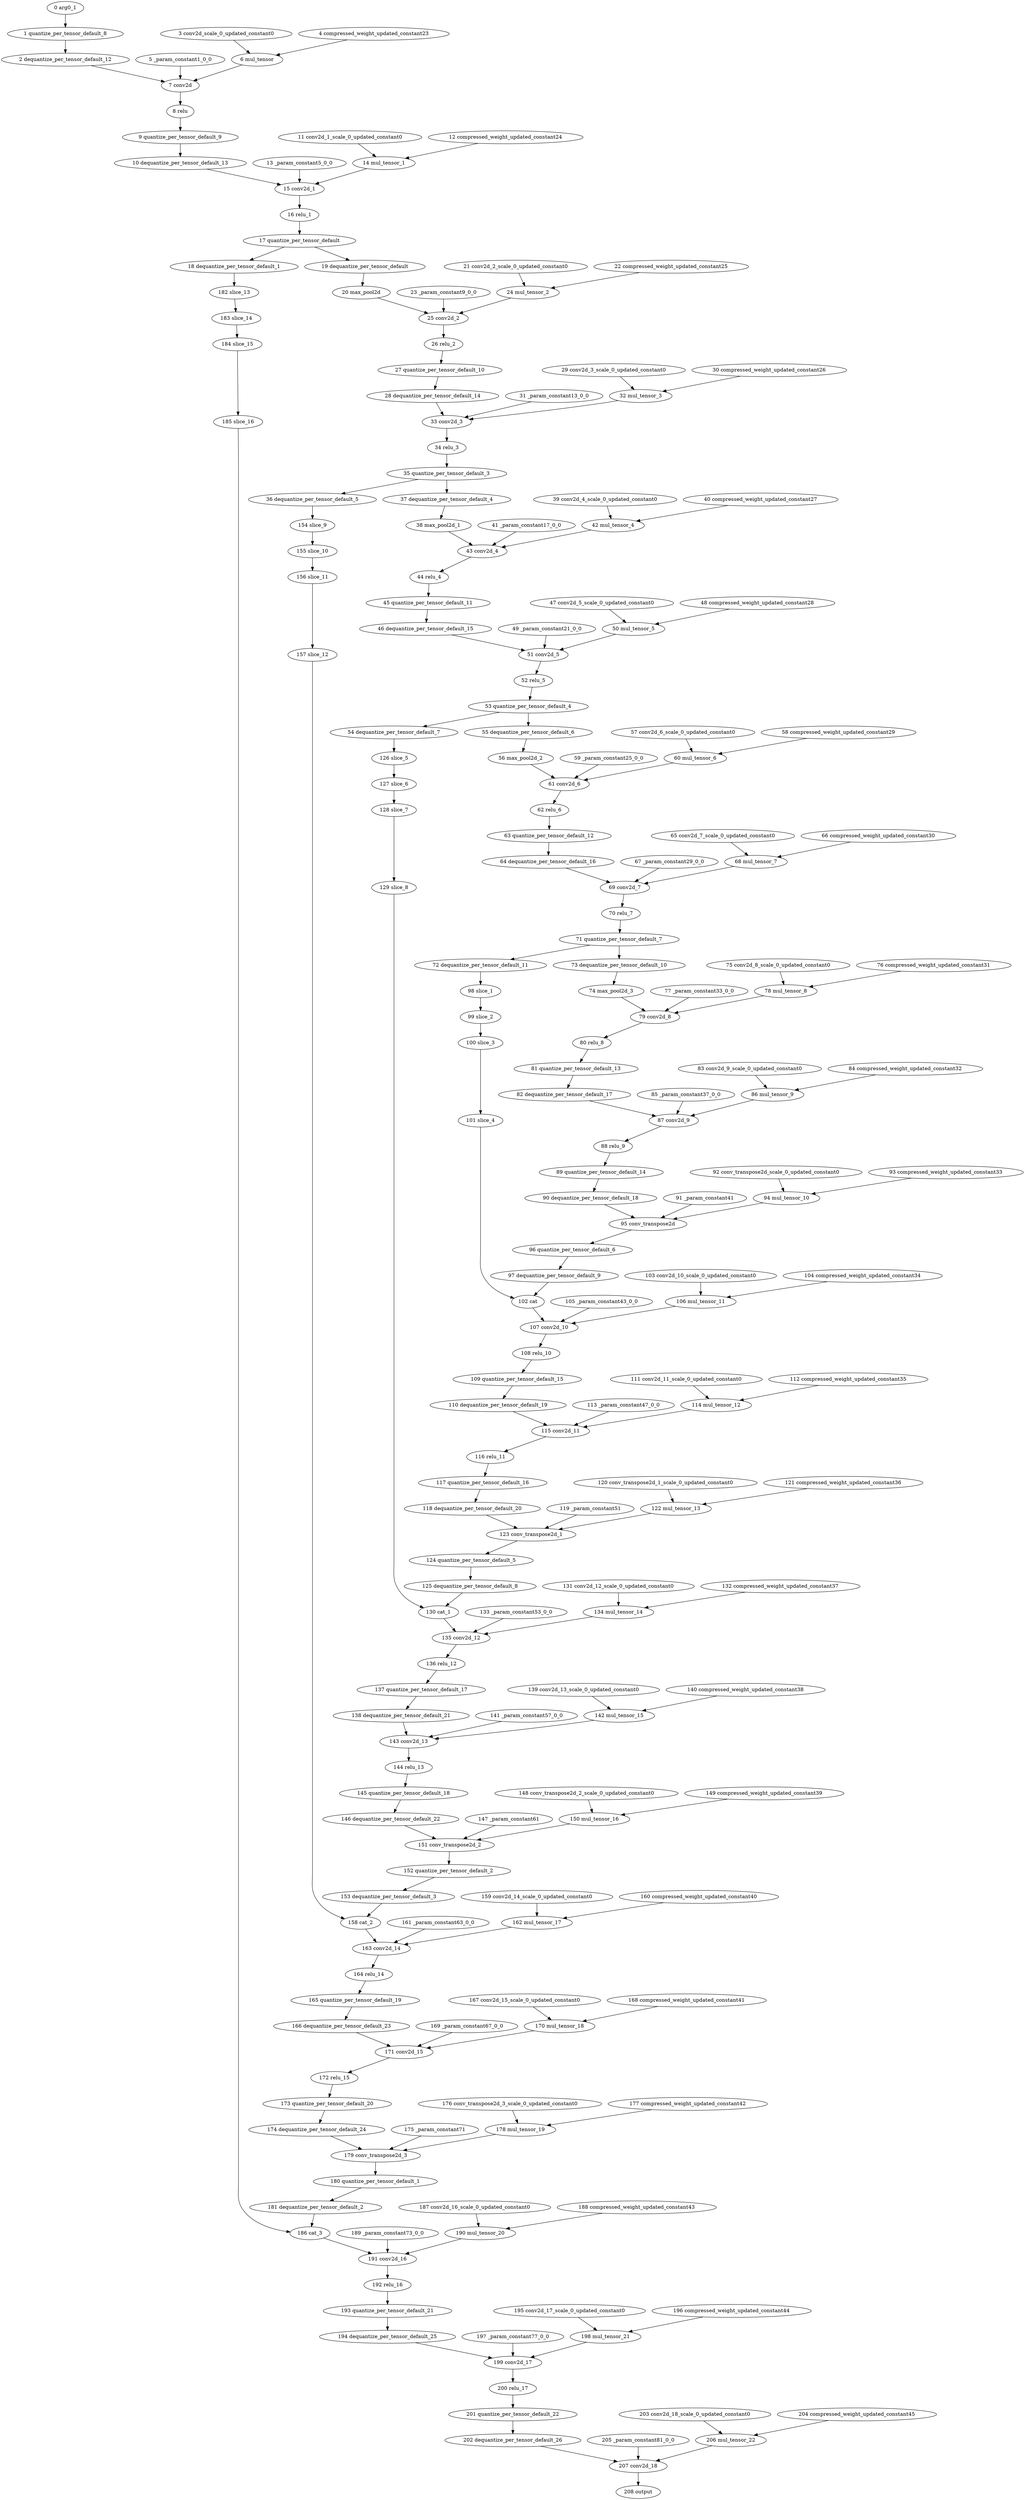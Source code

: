 strict digraph  {
"0 arg0_1" [id=0, type=input];
"1 quantize_per_tensor_default_8" [id=1, type=quantize_per_tensor];
"2 dequantize_per_tensor_default_12" [id=2, type=dequantize_per_tensor];
"3 conv2d_scale_0_updated_constant0" [id=3, type=get_attr];
"4 compressed_weight_updated_constant23" [id=4, type=get_attr];
"5 _param_constant1_0_0" [id=5, type=get_attr];
"6 mul_tensor" [id=6, type=mul];
"7 conv2d" [id=7, type=conv2d];
"8 relu" [id=8, type=relu];
"9 quantize_per_tensor_default_9" [id=9, type=quantize_per_tensor];
"10 dequantize_per_tensor_default_13" [id=10, type=dequantize_per_tensor];
"11 conv2d_1_scale_0_updated_constant0" [id=11, type=get_attr];
"12 compressed_weight_updated_constant24" [id=12, type=get_attr];
"13 _param_constant5_0_0" [id=13, type=get_attr];
"14 mul_tensor_1" [id=14, type=mul];
"15 conv2d_1" [id=15, type=conv2d];
"16 relu_1" [id=16, type=relu];
"17 quantize_per_tensor_default" [id=17, type=quantize_per_tensor];
"18 dequantize_per_tensor_default_1" [id=18, type=dequantize_per_tensor];
"19 dequantize_per_tensor_default" [id=19, type=dequantize_per_tensor];
"20 max_pool2d" [id=20, type=max_pool2d];
"21 conv2d_2_scale_0_updated_constant0" [id=21, type=get_attr];
"22 compressed_weight_updated_constant25" [id=22, type=get_attr];
"23 _param_constant9_0_0" [id=23, type=get_attr];
"24 mul_tensor_2" [id=24, type=mul];
"25 conv2d_2" [id=25, type=conv2d];
"26 relu_2" [id=26, type=relu];
"27 quantize_per_tensor_default_10" [id=27, type=quantize_per_tensor];
"28 dequantize_per_tensor_default_14" [id=28, type=dequantize_per_tensor];
"29 conv2d_3_scale_0_updated_constant0" [id=29, type=get_attr];
"30 compressed_weight_updated_constant26" [id=30, type=get_attr];
"31 _param_constant13_0_0" [id=31, type=get_attr];
"32 mul_tensor_3" [id=32, type=mul];
"33 conv2d_3" [id=33, type=conv2d];
"34 relu_3" [id=34, type=relu];
"35 quantize_per_tensor_default_3" [id=35, type=quantize_per_tensor];
"36 dequantize_per_tensor_default_5" [id=36, type=dequantize_per_tensor];
"37 dequantize_per_tensor_default_4" [id=37, type=dequantize_per_tensor];
"38 max_pool2d_1" [id=38, type=max_pool2d];
"39 conv2d_4_scale_0_updated_constant0" [id=39, type=get_attr];
"40 compressed_weight_updated_constant27" [id=40, type=get_attr];
"41 _param_constant17_0_0" [id=41, type=get_attr];
"42 mul_tensor_4" [id=42, type=mul];
"43 conv2d_4" [id=43, type=conv2d];
"44 relu_4" [id=44, type=relu];
"45 quantize_per_tensor_default_11" [id=45, type=quantize_per_tensor];
"46 dequantize_per_tensor_default_15" [id=46, type=dequantize_per_tensor];
"47 conv2d_5_scale_0_updated_constant0" [id=47, type=get_attr];
"48 compressed_weight_updated_constant28" [id=48, type=get_attr];
"49 _param_constant21_0_0" [id=49, type=get_attr];
"50 mul_tensor_5" [id=50, type=mul];
"51 conv2d_5" [id=51, type=conv2d];
"52 relu_5" [id=52, type=relu];
"53 quantize_per_tensor_default_4" [id=53, type=quantize_per_tensor];
"54 dequantize_per_tensor_default_7" [id=54, type=dequantize_per_tensor];
"55 dequantize_per_tensor_default_6" [id=55, type=dequantize_per_tensor];
"56 max_pool2d_2" [id=56, type=max_pool2d];
"57 conv2d_6_scale_0_updated_constant0" [id=57, type=get_attr];
"58 compressed_weight_updated_constant29" [id=58, type=get_attr];
"59 _param_constant25_0_0" [id=59, type=get_attr];
"60 mul_tensor_6" [id=60, type=mul];
"61 conv2d_6" [id=61, type=conv2d];
"62 relu_6" [id=62, type=relu];
"63 quantize_per_tensor_default_12" [id=63, type=quantize_per_tensor];
"64 dequantize_per_tensor_default_16" [id=64, type=dequantize_per_tensor];
"65 conv2d_7_scale_0_updated_constant0" [id=65, type=get_attr];
"66 compressed_weight_updated_constant30" [id=66, type=get_attr];
"67 _param_constant29_0_0" [id=67, type=get_attr];
"68 mul_tensor_7" [id=68, type=mul];
"69 conv2d_7" [id=69, type=conv2d];
"70 relu_7" [id=70, type=relu];
"71 quantize_per_tensor_default_7" [id=71, type=quantize_per_tensor];
"72 dequantize_per_tensor_default_11" [id=72, type=dequantize_per_tensor];
"73 dequantize_per_tensor_default_10" [id=73, type=dequantize_per_tensor];
"74 max_pool2d_3" [id=74, type=max_pool2d];
"75 conv2d_8_scale_0_updated_constant0" [id=75, type=get_attr];
"76 compressed_weight_updated_constant31" [id=76, type=get_attr];
"77 _param_constant33_0_0" [id=77, type=get_attr];
"78 mul_tensor_8" [id=78, type=mul];
"79 conv2d_8" [id=79, type=conv2d];
"80 relu_8" [id=80, type=relu];
"81 quantize_per_tensor_default_13" [id=81, type=quantize_per_tensor];
"82 dequantize_per_tensor_default_17" [id=82, type=dequantize_per_tensor];
"83 conv2d_9_scale_0_updated_constant0" [id=83, type=get_attr];
"84 compressed_weight_updated_constant32" [id=84, type=get_attr];
"85 _param_constant37_0_0" [id=85, type=get_attr];
"86 mul_tensor_9" [id=86, type=mul];
"87 conv2d_9" [id=87, type=conv2d];
"88 relu_9" [id=88, type=relu];
"89 quantize_per_tensor_default_14" [id=89, type=quantize_per_tensor];
"90 dequantize_per_tensor_default_18" [id=90, type=dequantize_per_tensor];
"91 _param_constant41" [id=91, type=get_attr];
"92 conv_transpose2d_scale_0_updated_constant0" [id=92, type=get_attr];
"93 compressed_weight_updated_constant33" [id=93, type=get_attr];
"94 mul_tensor_10" [id=94, type=mul];
"95 conv_transpose2d" [id=95, type=conv_transpose2d];
"96 quantize_per_tensor_default_6" [id=96, type=quantize_per_tensor];
"97 dequantize_per_tensor_default_9" [id=97, type=dequantize_per_tensor];
"98 slice_1" [id=98, type=slice];
"99 slice_2" [id=99, type=slice];
"100 slice_3" [id=100, type=slice];
"101 slice_4" [id=101, type=slice];
"102 cat" [id=102, type=cat];
"103 conv2d_10_scale_0_updated_constant0" [id=103, type=get_attr];
"104 compressed_weight_updated_constant34" [id=104, type=get_attr];
"105 _param_constant43_0_0" [id=105, type=get_attr];
"106 mul_tensor_11" [id=106, type=mul];
"107 conv2d_10" [id=107, type=conv2d];
"108 relu_10" [id=108, type=relu];
"109 quantize_per_tensor_default_15" [id=109, type=quantize_per_tensor];
"110 dequantize_per_tensor_default_19" [id=110, type=dequantize_per_tensor];
"111 conv2d_11_scale_0_updated_constant0" [id=111, type=get_attr];
"112 compressed_weight_updated_constant35" [id=112, type=get_attr];
"113 _param_constant47_0_0" [id=113, type=get_attr];
"114 mul_tensor_12" [id=114, type=mul];
"115 conv2d_11" [id=115, type=conv2d];
"116 relu_11" [id=116, type=relu];
"117 quantize_per_tensor_default_16" [id=117, type=quantize_per_tensor];
"118 dequantize_per_tensor_default_20" [id=118, type=dequantize_per_tensor];
"119 _param_constant51" [id=119, type=get_attr];
"120 conv_transpose2d_1_scale_0_updated_constant0" [id=120, type=get_attr];
"121 compressed_weight_updated_constant36" [id=121, type=get_attr];
"122 mul_tensor_13" [id=122, type=mul];
"123 conv_transpose2d_1" [id=123, type=conv_transpose2d];
"124 quantize_per_tensor_default_5" [id=124, type=quantize_per_tensor];
"125 dequantize_per_tensor_default_8" [id=125, type=dequantize_per_tensor];
"126 slice_5" [id=126, type=slice];
"127 slice_6" [id=127, type=slice];
"128 slice_7" [id=128, type=slice];
"129 slice_8" [id=129, type=slice];
"130 cat_1" [id=130, type=cat];
"131 conv2d_12_scale_0_updated_constant0" [id=131, type=get_attr];
"132 compressed_weight_updated_constant37" [id=132, type=get_attr];
"133 _param_constant53_0_0" [id=133, type=get_attr];
"134 mul_tensor_14" [id=134, type=mul];
"135 conv2d_12" [id=135, type=conv2d];
"136 relu_12" [id=136, type=relu];
"137 quantize_per_tensor_default_17" [id=137, type=quantize_per_tensor];
"138 dequantize_per_tensor_default_21" [id=138, type=dequantize_per_tensor];
"139 conv2d_13_scale_0_updated_constant0" [id=139, type=get_attr];
"140 compressed_weight_updated_constant38" [id=140, type=get_attr];
"141 _param_constant57_0_0" [id=141, type=get_attr];
"142 mul_tensor_15" [id=142, type=mul];
"143 conv2d_13" [id=143, type=conv2d];
"144 relu_13" [id=144, type=relu];
"145 quantize_per_tensor_default_18" [id=145, type=quantize_per_tensor];
"146 dequantize_per_tensor_default_22" [id=146, type=dequantize_per_tensor];
"147 _param_constant61" [id=147, type=get_attr];
"148 conv_transpose2d_2_scale_0_updated_constant0" [id=148, type=get_attr];
"149 compressed_weight_updated_constant39" [id=149, type=get_attr];
"150 mul_tensor_16" [id=150, type=mul];
"151 conv_transpose2d_2" [id=151, type=conv_transpose2d];
"152 quantize_per_tensor_default_2" [id=152, type=quantize_per_tensor];
"153 dequantize_per_tensor_default_3" [id=153, type=dequantize_per_tensor];
"154 slice_9" [id=154, type=slice];
"155 slice_10" [id=155, type=slice];
"156 slice_11" [id=156, type=slice];
"157 slice_12" [id=157, type=slice];
"158 cat_2" [id=158, type=cat];
"159 conv2d_14_scale_0_updated_constant0" [id=159, type=get_attr];
"160 compressed_weight_updated_constant40" [id=160, type=get_attr];
"161 _param_constant63_0_0" [id=161, type=get_attr];
"162 mul_tensor_17" [id=162, type=mul];
"163 conv2d_14" [id=163, type=conv2d];
"164 relu_14" [id=164, type=relu];
"165 quantize_per_tensor_default_19" [id=165, type=quantize_per_tensor];
"166 dequantize_per_tensor_default_23" [id=166, type=dequantize_per_tensor];
"167 conv2d_15_scale_0_updated_constant0" [id=167, type=get_attr];
"168 compressed_weight_updated_constant41" [id=168, type=get_attr];
"169 _param_constant67_0_0" [id=169, type=get_attr];
"170 mul_tensor_18" [id=170, type=mul];
"171 conv2d_15" [id=171, type=conv2d];
"172 relu_15" [id=172, type=relu];
"173 quantize_per_tensor_default_20" [id=173, type=quantize_per_tensor];
"174 dequantize_per_tensor_default_24" [id=174, type=dequantize_per_tensor];
"175 _param_constant71" [id=175, type=get_attr];
"176 conv_transpose2d_3_scale_0_updated_constant0" [id=176, type=get_attr];
"177 compressed_weight_updated_constant42" [id=177, type=get_attr];
"178 mul_tensor_19" [id=178, type=mul];
"179 conv_transpose2d_3" [id=179, type=conv_transpose2d];
"180 quantize_per_tensor_default_1" [id=180, type=quantize_per_tensor];
"181 dequantize_per_tensor_default_2" [id=181, type=dequantize_per_tensor];
"182 slice_13" [id=182, type=slice];
"183 slice_14" [id=183, type=slice];
"184 slice_15" [id=184, type=slice];
"185 slice_16" [id=185, type=slice];
"186 cat_3" [id=186, type=cat];
"187 conv2d_16_scale_0_updated_constant0" [id=187, type=get_attr];
"188 compressed_weight_updated_constant43" [id=188, type=get_attr];
"189 _param_constant73_0_0" [id=189, type=get_attr];
"190 mul_tensor_20" [id=190, type=mul];
"191 conv2d_16" [id=191, type=conv2d];
"192 relu_16" [id=192, type=relu];
"193 quantize_per_tensor_default_21" [id=193, type=quantize_per_tensor];
"194 dequantize_per_tensor_default_25" [id=194, type=dequantize_per_tensor];
"195 conv2d_17_scale_0_updated_constant0" [id=195, type=get_attr];
"196 compressed_weight_updated_constant44" [id=196, type=get_attr];
"197 _param_constant77_0_0" [id=197, type=get_attr];
"198 mul_tensor_21" [id=198, type=mul];
"199 conv2d_17" [id=199, type=conv2d];
"200 relu_17" [id=200, type=relu];
"201 quantize_per_tensor_default_22" [id=201, type=quantize_per_tensor];
"202 dequantize_per_tensor_default_26" [id=202, type=dequantize_per_tensor];
"203 conv2d_18_scale_0_updated_constant0" [id=203, type=get_attr];
"204 compressed_weight_updated_constant45" [id=204, type=get_attr];
"205 _param_constant81_0_0" [id=205, type=get_attr];
"206 mul_tensor_22" [id=206, type=mul];
"207 conv2d_18" [id=207, type=conv2d];
"208 output" [id=208, type=output];
"0 arg0_1" -> "1 quantize_per_tensor_default_8";
"1 quantize_per_tensor_default_8" -> "2 dequantize_per_tensor_default_12";
"2 dequantize_per_tensor_default_12" -> "7 conv2d";
"3 conv2d_scale_0_updated_constant0" -> "6 mul_tensor";
"4 compressed_weight_updated_constant23" -> "6 mul_tensor";
"5 _param_constant1_0_0" -> "7 conv2d";
"6 mul_tensor" -> "7 conv2d";
"7 conv2d" -> "8 relu";
"8 relu" -> "9 quantize_per_tensor_default_9";
"9 quantize_per_tensor_default_9" -> "10 dequantize_per_tensor_default_13";
"10 dequantize_per_tensor_default_13" -> "15 conv2d_1";
"11 conv2d_1_scale_0_updated_constant0" -> "14 mul_tensor_1";
"12 compressed_weight_updated_constant24" -> "14 mul_tensor_1";
"13 _param_constant5_0_0" -> "15 conv2d_1";
"14 mul_tensor_1" -> "15 conv2d_1";
"15 conv2d_1" -> "16 relu_1";
"16 relu_1" -> "17 quantize_per_tensor_default";
"17 quantize_per_tensor_default" -> "18 dequantize_per_tensor_default_1";
"17 quantize_per_tensor_default" -> "19 dequantize_per_tensor_default";
"18 dequantize_per_tensor_default_1" -> "182 slice_13";
"19 dequantize_per_tensor_default" -> "20 max_pool2d";
"20 max_pool2d" -> "25 conv2d_2";
"21 conv2d_2_scale_0_updated_constant0" -> "24 mul_tensor_2";
"22 compressed_weight_updated_constant25" -> "24 mul_tensor_2";
"23 _param_constant9_0_0" -> "25 conv2d_2";
"24 mul_tensor_2" -> "25 conv2d_2";
"25 conv2d_2" -> "26 relu_2";
"26 relu_2" -> "27 quantize_per_tensor_default_10";
"27 quantize_per_tensor_default_10" -> "28 dequantize_per_tensor_default_14";
"28 dequantize_per_tensor_default_14" -> "33 conv2d_3";
"29 conv2d_3_scale_0_updated_constant0" -> "32 mul_tensor_3";
"30 compressed_weight_updated_constant26" -> "32 mul_tensor_3";
"31 _param_constant13_0_0" -> "33 conv2d_3";
"32 mul_tensor_3" -> "33 conv2d_3";
"33 conv2d_3" -> "34 relu_3";
"34 relu_3" -> "35 quantize_per_tensor_default_3";
"35 quantize_per_tensor_default_3" -> "36 dequantize_per_tensor_default_5";
"35 quantize_per_tensor_default_3" -> "37 dequantize_per_tensor_default_4";
"36 dequantize_per_tensor_default_5" -> "154 slice_9";
"37 dequantize_per_tensor_default_4" -> "38 max_pool2d_1";
"38 max_pool2d_1" -> "43 conv2d_4";
"39 conv2d_4_scale_0_updated_constant0" -> "42 mul_tensor_4";
"40 compressed_weight_updated_constant27" -> "42 mul_tensor_4";
"41 _param_constant17_0_0" -> "43 conv2d_4";
"42 mul_tensor_4" -> "43 conv2d_4";
"43 conv2d_4" -> "44 relu_4";
"44 relu_4" -> "45 quantize_per_tensor_default_11";
"45 quantize_per_tensor_default_11" -> "46 dequantize_per_tensor_default_15";
"46 dequantize_per_tensor_default_15" -> "51 conv2d_5";
"47 conv2d_5_scale_0_updated_constant0" -> "50 mul_tensor_5";
"48 compressed_weight_updated_constant28" -> "50 mul_tensor_5";
"49 _param_constant21_0_0" -> "51 conv2d_5";
"50 mul_tensor_5" -> "51 conv2d_5";
"51 conv2d_5" -> "52 relu_5";
"52 relu_5" -> "53 quantize_per_tensor_default_4";
"53 quantize_per_tensor_default_4" -> "54 dequantize_per_tensor_default_7";
"53 quantize_per_tensor_default_4" -> "55 dequantize_per_tensor_default_6";
"54 dequantize_per_tensor_default_7" -> "126 slice_5";
"55 dequantize_per_tensor_default_6" -> "56 max_pool2d_2";
"56 max_pool2d_2" -> "61 conv2d_6";
"57 conv2d_6_scale_0_updated_constant0" -> "60 mul_tensor_6";
"58 compressed_weight_updated_constant29" -> "60 mul_tensor_6";
"59 _param_constant25_0_0" -> "61 conv2d_6";
"60 mul_tensor_6" -> "61 conv2d_6";
"61 conv2d_6" -> "62 relu_6";
"62 relu_6" -> "63 quantize_per_tensor_default_12";
"63 quantize_per_tensor_default_12" -> "64 dequantize_per_tensor_default_16";
"64 dequantize_per_tensor_default_16" -> "69 conv2d_7";
"65 conv2d_7_scale_0_updated_constant0" -> "68 mul_tensor_7";
"66 compressed_weight_updated_constant30" -> "68 mul_tensor_7";
"67 _param_constant29_0_0" -> "69 conv2d_7";
"68 mul_tensor_7" -> "69 conv2d_7";
"69 conv2d_7" -> "70 relu_7";
"70 relu_7" -> "71 quantize_per_tensor_default_7";
"71 quantize_per_tensor_default_7" -> "72 dequantize_per_tensor_default_11";
"71 quantize_per_tensor_default_7" -> "73 dequantize_per_tensor_default_10";
"72 dequantize_per_tensor_default_11" -> "98 slice_1";
"73 dequantize_per_tensor_default_10" -> "74 max_pool2d_3";
"74 max_pool2d_3" -> "79 conv2d_8";
"75 conv2d_8_scale_0_updated_constant0" -> "78 mul_tensor_8";
"76 compressed_weight_updated_constant31" -> "78 mul_tensor_8";
"77 _param_constant33_0_0" -> "79 conv2d_8";
"78 mul_tensor_8" -> "79 conv2d_8";
"79 conv2d_8" -> "80 relu_8";
"80 relu_8" -> "81 quantize_per_tensor_default_13";
"81 quantize_per_tensor_default_13" -> "82 dequantize_per_tensor_default_17";
"82 dequantize_per_tensor_default_17" -> "87 conv2d_9";
"83 conv2d_9_scale_0_updated_constant0" -> "86 mul_tensor_9";
"84 compressed_weight_updated_constant32" -> "86 mul_tensor_9";
"85 _param_constant37_0_0" -> "87 conv2d_9";
"86 mul_tensor_9" -> "87 conv2d_9";
"87 conv2d_9" -> "88 relu_9";
"88 relu_9" -> "89 quantize_per_tensor_default_14";
"89 quantize_per_tensor_default_14" -> "90 dequantize_per_tensor_default_18";
"90 dequantize_per_tensor_default_18" -> "95 conv_transpose2d";
"91 _param_constant41" -> "95 conv_transpose2d";
"92 conv_transpose2d_scale_0_updated_constant0" -> "94 mul_tensor_10";
"93 compressed_weight_updated_constant33" -> "94 mul_tensor_10";
"94 mul_tensor_10" -> "95 conv_transpose2d";
"95 conv_transpose2d" -> "96 quantize_per_tensor_default_6";
"96 quantize_per_tensor_default_6" -> "97 dequantize_per_tensor_default_9";
"97 dequantize_per_tensor_default_9" -> "102 cat";
"98 slice_1" -> "99 slice_2";
"99 slice_2" -> "100 slice_3";
"100 slice_3" -> "101 slice_4";
"101 slice_4" -> "102 cat";
"102 cat" -> "107 conv2d_10";
"103 conv2d_10_scale_0_updated_constant0" -> "106 mul_tensor_11";
"104 compressed_weight_updated_constant34" -> "106 mul_tensor_11";
"105 _param_constant43_0_0" -> "107 conv2d_10";
"106 mul_tensor_11" -> "107 conv2d_10";
"107 conv2d_10" -> "108 relu_10";
"108 relu_10" -> "109 quantize_per_tensor_default_15";
"109 quantize_per_tensor_default_15" -> "110 dequantize_per_tensor_default_19";
"110 dequantize_per_tensor_default_19" -> "115 conv2d_11";
"111 conv2d_11_scale_0_updated_constant0" -> "114 mul_tensor_12";
"112 compressed_weight_updated_constant35" -> "114 mul_tensor_12";
"113 _param_constant47_0_0" -> "115 conv2d_11";
"114 mul_tensor_12" -> "115 conv2d_11";
"115 conv2d_11" -> "116 relu_11";
"116 relu_11" -> "117 quantize_per_tensor_default_16";
"117 quantize_per_tensor_default_16" -> "118 dequantize_per_tensor_default_20";
"118 dequantize_per_tensor_default_20" -> "123 conv_transpose2d_1";
"119 _param_constant51" -> "123 conv_transpose2d_1";
"120 conv_transpose2d_1_scale_0_updated_constant0" -> "122 mul_tensor_13";
"121 compressed_weight_updated_constant36" -> "122 mul_tensor_13";
"122 mul_tensor_13" -> "123 conv_transpose2d_1";
"123 conv_transpose2d_1" -> "124 quantize_per_tensor_default_5";
"124 quantize_per_tensor_default_5" -> "125 dequantize_per_tensor_default_8";
"125 dequantize_per_tensor_default_8" -> "130 cat_1";
"126 slice_5" -> "127 slice_6";
"127 slice_6" -> "128 slice_7";
"128 slice_7" -> "129 slice_8";
"129 slice_8" -> "130 cat_1";
"130 cat_1" -> "135 conv2d_12";
"131 conv2d_12_scale_0_updated_constant0" -> "134 mul_tensor_14";
"132 compressed_weight_updated_constant37" -> "134 mul_tensor_14";
"133 _param_constant53_0_0" -> "135 conv2d_12";
"134 mul_tensor_14" -> "135 conv2d_12";
"135 conv2d_12" -> "136 relu_12";
"136 relu_12" -> "137 quantize_per_tensor_default_17";
"137 quantize_per_tensor_default_17" -> "138 dequantize_per_tensor_default_21";
"138 dequantize_per_tensor_default_21" -> "143 conv2d_13";
"139 conv2d_13_scale_0_updated_constant0" -> "142 mul_tensor_15";
"140 compressed_weight_updated_constant38" -> "142 mul_tensor_15";
"141 _param_constant57_0_0" -> "143 conv2d_13";
"142 mul_tensor_15" -> "143 conv2d_13";
"143 conv2d_13" -> "144 relu_13";
"144 relu_13" -> "145 quantize_per_tensor_default_18";
"145 quantize_per_tensor_default_18" -> "146 dequantize_per_tensor_default_22";
"146 dequantize_per_tensor_default_22" -> "151 conv_transpose2d_2";
"147 _param_constant61" -> "151 conv_transpose2d_2";
"148 conv_transpose2d_2_scale_0_updated_constant0" -> "150 mul_tensor_16";
"149 compressed_weight_updated_constant39" -> "150 mul_tensor_16";
"150 mul_tensor_16" -> "151 conv_transpose2d_2";
"151 conv_transpose2d_2" -> "152 quantize_per_tensor_default_2";
"152 quantize_per_tensor_default_2" -> "153 dequantize_per_tensor_default_3";
"153 dequantize_per_tensor_default_3" -> "158 cat_2";
"154 slice_9" -> "155 slice_10";
"155 slice_10" -> "156 slice_11";
"156 slice_11" -> "157 slice_12";
"157 slice_12" -> "158 cat_2";
"158 cat_2" -> "163 conv2d_14";
"159 conv2d_14_scale_0_updated_constant0" -> "162 mul_tensor_17";
"160 compressed_weight_updated_constant40" -> "162 mul_tensor_17";
"161 _param_constant63_0_0" -> "163 conv2d_14";
"162 mul_tensor_17" -> "163 conv2d_14";
"163 conv2d_14" -> "164 relu_14";
"164 relu_14" -> "165 quantize_per_tensor_default_19";
"165 quantize_per_tensor_default_19" -> "166 dequantize_per_tensor_default_23";
"166 dequantize_per_tensor_default_23" -> "171 conv2d_15";
"167 conv2d_15_scale_0_updated_constant0" -> "170 mul_tensor_18";
"168 compressed_weight_updated_constant41" -> "170 mul_tensor_18";
"169 _param_constant67_0_0" -> "171 conv2d_15";
"170 mul_tensor_18" -> "171 conv2d_15";
"171 conv2d_15" -> "172 relu_15";
"172 relu_15" -> "173 quantize_per_tensor_default_20";
"173 quantize_per_tensor_default_20" -> "174 dequantize_per_tensor_default_24";
"174 dequantize_per_tensor_default_24" -> "179 conv_transpose2d_3";
"175 _param_constant71" -> "179 conv_transpose2d_3";
"176 conv_transpose2d_3_scale_0_updated_constant0" -> "178 mul_tensor_19";
"177 compressed_weight_updated_constant42" -> "178 mul_tensor_19";
"178 mul_tensor_19" -> "179 conv_transpose2d_3";
"179 conv_transpose2d_3" -> "180 quantize_per_tensor_default_1";
"180 quantize_per_tensor_default_1" -> "181 dequantize_per_tensor_default_2";
"181 dequantize_per_tensor_default_2" -> "186 cat_3";
"182 slice_13" -> "183 slice_14";
"183 slice_14" -> "184 slice_15";
"184 slice_15" -> "185 slice_16";
"185 slice_16" -> "186 cat_3";
"186 cat_3" -> "191 conv2d_16";
"187 conv2d_16_scale_0_updated_constant0" -> "190 mul_tensor_20";
"188 compressed_weight_updated_constant43" -> "190 mul_tensor_20";
"189 _param_constant73_0_0" -> "191 conv2d_16";
"190 mul_tensor_20" -> "191 conv2d_16";
"191 conv2d_16" -> "192 relu_16";
"192 relu_16" -> "193 quantize_per_tensor_default_21";
"193 quantize_per_tensor_default_21" -> "194 dequantize_per_tensor_default_25";
"194 dequantize_per_tensor_default_25" -> "199 conv2d_17";
"195 conv2d_17_scale_0_updated_constant0" -> "198 mul_tensor_21";
"196 compressed_weight_updated_constant44" -> "198 mul_tensor_21";
"197 _param_constant77_0_0" -> "199 conv2d_17";
"198 mul_tensor_21" -> "199 conv2d_17";
"199 conv2d_17" -> "200 relu_17";
"200 relu_17" -> "201 quantize_per_tensor_default_22";
"201 quantize_per_tensor_default_22" -> "202 dequantize_per_tensor_default_26";
"202 dequantize_per_tensor_default_26" -> "207 conv2d_18";
"203 conv2d_18_scale_0_updated_constant0" -> "206 mul_tensor_22";
"204 compressed_weight_updated_constant45" -> "206 mul_tensor_22";
"205 _param_constant81_0_0" -> "207 conv2d_18";
"206 mul_tensor_22" -> "207 conv2d_18";
"207 conv2d_18" -> "208 output";
}
